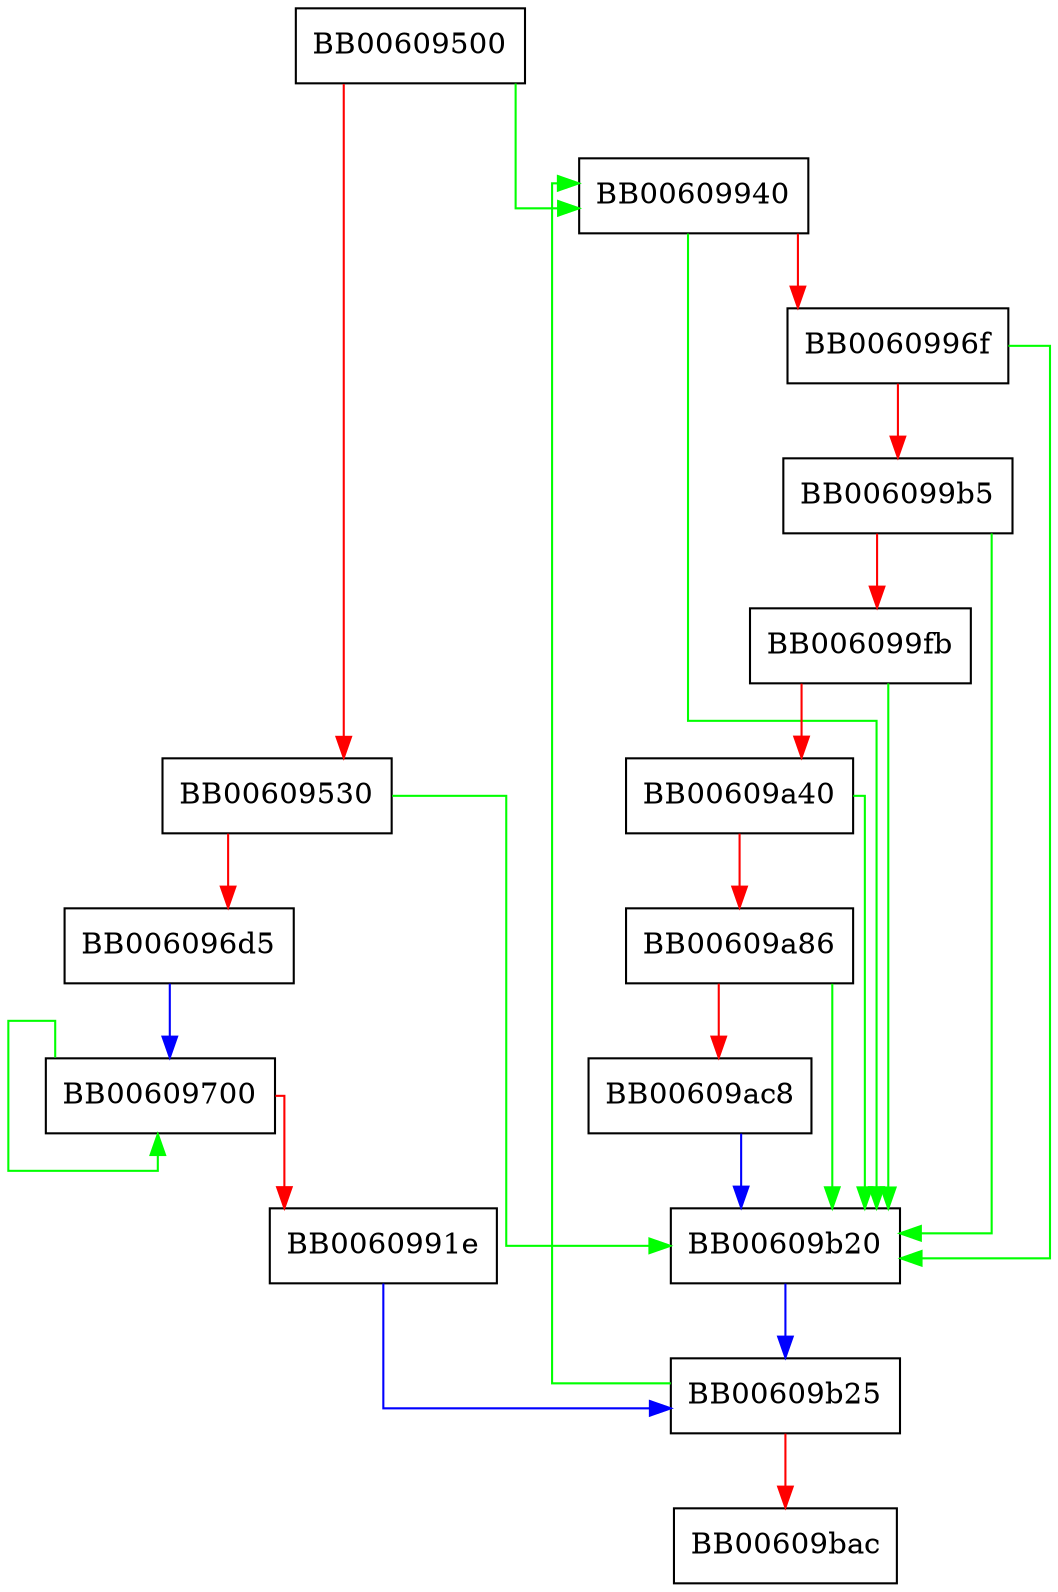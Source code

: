 digraph gcm_ghash_avx {
  node [shape="box"];
  graph [splines=ortho];
  BB00609500 -> BB00609940 [color="green"];
  BB00609500 -> BB00609530 [color="red"];
  BB00609530 -> BB00609b20 [color="green"];
  BB00609530 -> BB006096d5 [color="red"];
  BB006096d5 -> BB00609700 [color="blue"];
  BB00609700 -> BB00609700 [color="green"];
  BB00609700 -> BB0060991e [color="red"];
  BB0060991e -> BB00609b25 [color="blue"];
  BB00609940 -> BB00609b20 [color="green"];
  BB00609940 -> BB0060996f [color="red"];
  BB0060996f -> BB00609b20 [color="green"];
  BB0060996f -> BB006099b5 [color="red"];
  BB006099b5 -> BB00609b20 [color="green"];
  BB006099b5 -> BB006099fb [color="red"];
  BB006099fb -> BB00609b20 [color="green"];
  BB006099fb -> BB00609a40 [color="red"];
  BB00609a40 -> BB00609b20 [color="green"];
  BB00609a40 -> BB00609a86 [color="red"];
  BB00609a86 -> BB00609b20 [color="green"];
  BB00609a86 -> BB00609ac8 [color="red"];
  BB00609ac8 -> BB00609b20 [color="blue"];
  BB00609b20 -> BB00609b25 [color="blue"];
  BB00609b25 -> BB00609940 [color="green"];
  BB00609b25 -> BB00609bac [color="red"];
}